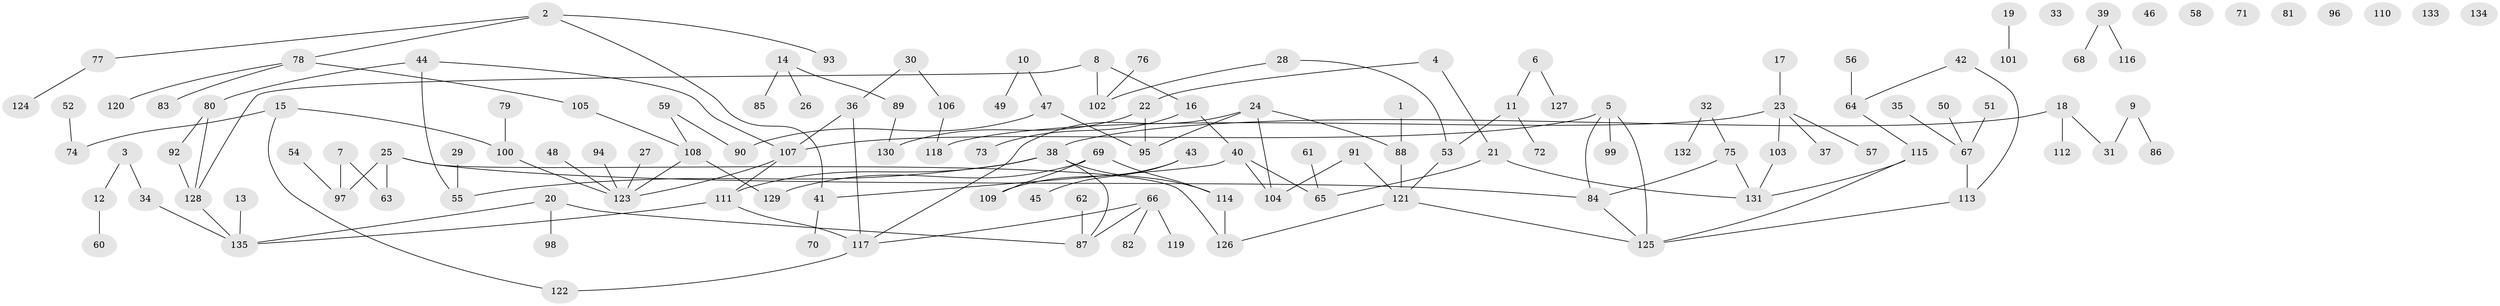 // Generated by graph-tools (version 1.1) at 2025/49/03/09/25 03:49:08]
// undirected, 135 vertices, 146 edges
graph export_dot {
graph [start="1"]
  node [color=gray90,style=filled];
  1;
  2;
  3;
  4;
  5;
  6;
  7;
  8;
  9;
  10;
  11;
  12;
  13;
  14;
  15;
  16;
  17;
  18;
  19;
  20;
  21;
  22;
  23;
  24;
  25;
  26;
  27;
  28;
  29;
  30;
  31;
  32;
  33;
  34;
  35;
  36;
  37;
  38;
  39;
  40;
  41;
  42;
  43;
  44;
  45;
  46;
  47;
  48;
  49;
  50;
  51;
  52;
  53;
  54;
  55;
  56;
  57;
  58;
  59;
  60;
  61;
  62;
  63;
  64;
  65;
  66;
  67;
  68;
  69;
  70;
  71;
  72;
  73;
  74;
  75;
  76;
  77;
  78;
  79;
  80;
  81;
  82;
  83;
  84;
  85;
  86;
  87;
  88;
  89;
  90;
  91;
  92;
  93;
  94;
  95;
  96;
  97;
  98;
  99;
  100;
  101;
  102;
  103;
  104;
  105;
  106;
  107;
  108;
  109;
  110;
  111;
  112;
  113;
  114;
  115;
  116;
  117;
  118;
  119;
  120;
  121;
  122;
  123;
  124;
  125;
  126;
  127;
  128;
  129;
  130;
  131;
  132;
  133;
  134;
  135;
  1 -- 88;
  2 -- 41;
  2 -- 77;
  2 -- 78;
  2 -- 93;
  3 -- 12;
  3 -- 34;
  4 -- 21;
  4 -- 22;
  5 -- 84;
  5 -- 99;
  5 -- 107;
  5 -- 125;
  6 -- 11;
  6 -- 127;
  7 -- 63;
  7 -- 97;
  8 -- 16;
  8 -- 102;
  8 -- 128;
  9 -- 31;
  9 -- 86;
  10 -- 47;
  10 -- 49;
  11 -- 53;
  11 -- 72;
  12 -- 60;
  13 -- 135;
  14 -- 26;
  14 -- 85;
  14 -- 89;
  15 -- 74;
  15 -- 100;
  15 -- 122;
  16 -- 40;
  16 -- 73;
  17 -- 23;
  18 -- 31;
  18 -- 38;
  18 -- 112;
  19 -- 101;
  20 -- 87;
  20 -- 98;
  20 -- 135;
  21 -- 65;
  21 -- 131;
  22 -- 95;
  22 -- 130;
  23 -- 37;
  23 -- 57;
  23 -- 103;
  23 -- 118;
  24 -- 88;
  24 -- 95;
  24 -- 104;
  24 -- 117;
  25 -- 63;
  25 -- 84;
  25 -- 97;
  25 -- 126;
  27 -- 123;
  28 -- 53;
  28 -- 102;
  29 -- 55;
  30 -- 36;
  30 -- 106;
  32 -- 75;
  32 -- 132;
  34 -- 135;
  35 -- 67;
  36 -- 107;
  36 -- 117;
  38 -- 55;
  38 -- 87;
  38 -- 111;
  38 -- 114;
  39 -- 68;
  39 -- 116;
  40 -- 41;
  40 -- 65;
  40 -- 104;
  41 -- 70;
  42 -- 64;
  42 -- 113;
  43 -- 45;
  43 -- 109;
  44 -- 55;
  44 -- 80;
  44 -- 107;
  47 -- 90;
  47 -- 95;
  48 -- 123;
  50 -- 67;
  51 -- 67;
  52 -- 74;
  53 -- 121;
  54 -- 97;
  56 -- 64;
  59 -- 90;
  59 -- 108;
  61 -- 65;
  62 -- 87;
  64 -- 115;
  66 -- 82;
  66 -- 87;
  66 -- 117;
  66 -- 119;
  67 -- 113;
  69 -- 109;
  69 -- 114;
  69 -- 129;
  75 -- 84;
  75 -- 131;
  76 -- 102;
  77 -- 124;
  78 -- 83;
  78 -- 105;
  78 -- 120;
  79 -- 100;
  80 -- 92;
  80 -- 128;
  84 -- 125;
  88 -- 121;
  89 -- 130;
  91 -- 104;
  91 -- 121;
  92 -- 128;
  94 -- 123;
  100 -- 123;
  103 -- 131;
  105 -- 108;
  106 -- 118;
  107 -- 111;
  107 -- 123;
  108 -- 123;
  108 -- 129;
  111 -- 117;
  111 -- 135;
  113 -- 125;
  114 -- 126;
  115 -- 125;
  115 -- 131;
  117 -- 122;
  121 -- 125;
  121 -- 126;
  128 -- 135;
}
